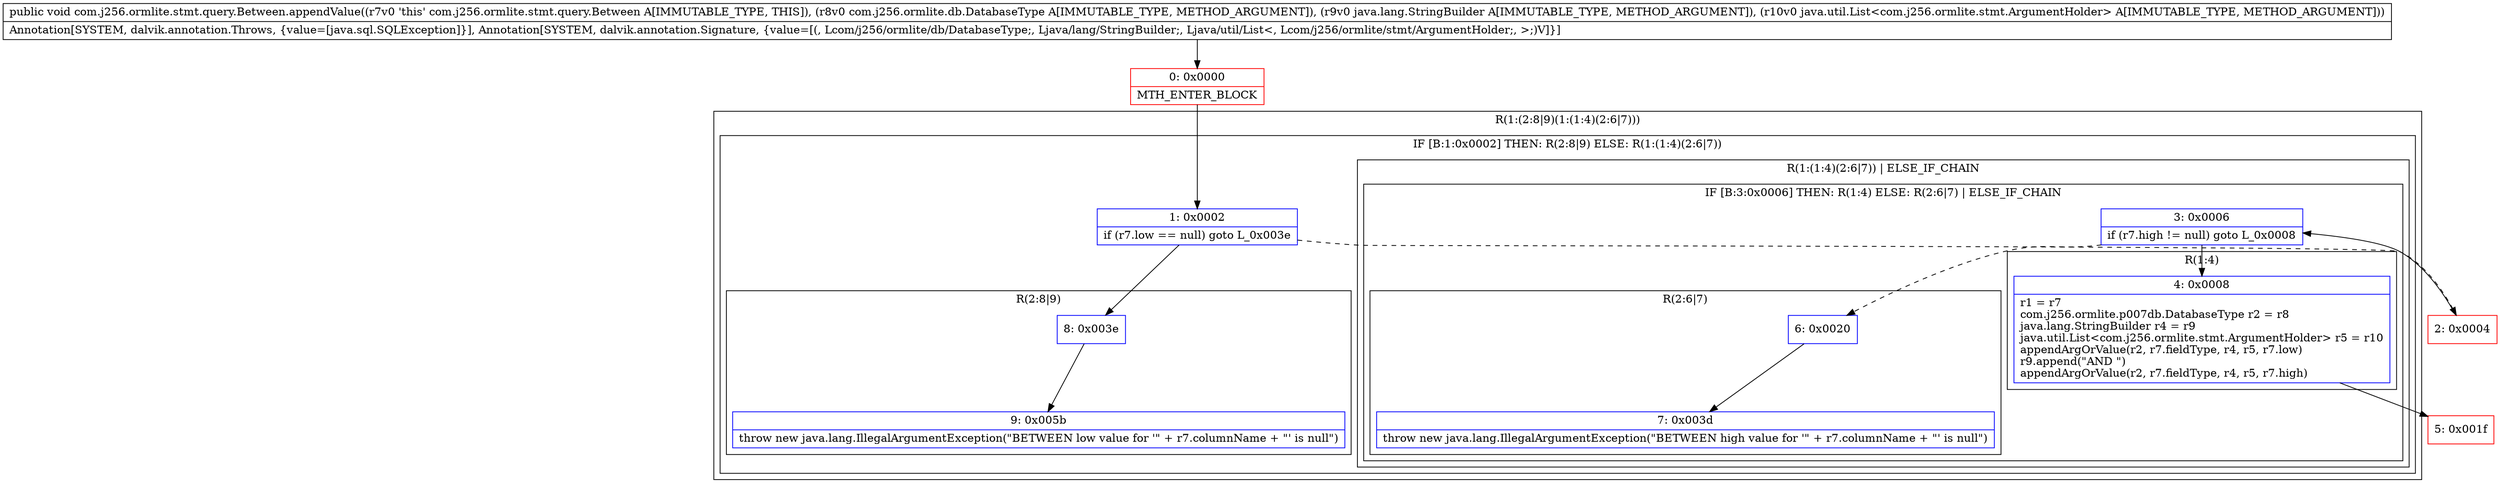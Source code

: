 digraph "CFG forcom.j256.ormlite.stmt.query.Between.appendValue(Lcom\/j256\/ormlite\/db\/DatabaseType;Ljava\/lang\/StringBuilder;Ljava\/util\/List;)V" {
subgraph cluster_Region_75797967 {
label = "R(1:(2:8|9)(1:(1:4)(2:6|7)))";
node [shape=record,color=blue];
subgraph cluster_IfRegion_651593284 {
label = "IF [B:1:0x0002] THEN: R(2:8|9) ELSE: R(1:(1:4)(2:6|7))";
node [shape=record,color=blue];
Node_1 [shape=record,label="{1\:\ 0x0002|if (r7.low == null) goto L_0x003e\l}"];
subgraph cluster_Region_1289743463 {
label = "R(2:8|9)";
node [shape=record,color=blue];
Node_8 [shape=record,label="{8\:\ 0x003e}"];
Node_9 [shape=record,label="{9\:\ 0x005b|throw new java.lang.IllegalArgumentException(\"BETWEEN low value for '\" + r7.columnName + \"' is null\")\l}"];
}
subgraph cluster_Region_810299339 {
label = "R(1:(1:4)(2:6|7)) | ELSE_IF_CHAIN\l";
node [shape=record,color=blue];
subgraph cluster_IfRegion_281476832 {
label = "IF [B:3:0x0006] THEN: R(1:4) ELSE: R(2:6|7) | ELSE_IF_CHAIN\l";
node [shape=record,color=blue];
Node_3 [shape=record,label="{3\:\ 0x0006|if (r7.high != null) goto L_0x0008\l}"];
subgraph cluster_Region_1133527631 {
label = "R(1:4)";
node [shape=record,color=blue];
Node_4 [shape=record,label="{4\:\ 0x0008|r1 = r7\lcom.j256.ormlite.p007db.DatabaseType r2 = r8\ljava.lang.StringBuilder r4 = r9\ljava.util.List\<com.j256.ormlite.stmt.ArgumentHolder\> r5 = r10\lappendArgOrValue(r2, r7.fieldType, r4, r5, r7.low)\lr9.append(\"AND \")\lappendArgOrValue(r2, r7.fieldType, r4, r5, r7.high)\l}"];
}
subgraph cluster_Region_36748826 {
label = "R(2:6|7)";
node [shape=record,color=blue];
Node_6 [shape=record,label="{6\:\ 0x0020}"];
Node_7 [shape=record,label="{7\:\ 0x003d|throw new java.lang.IllegalArgumentException(\"BETWEEN high value for '\" + r7.columnName + \"' is null\")\l}"];
}
}
}
}
}
Node_0 [shape=record,color=red,label="{0\:\ 0x0000|MTH_ENTER_BLOCK\l}"];
Node_2 [shape=record,color=red,label="{2\:\ 0x0004}"];
Node_5 [shape=record,color=red,label="{5\:\ 0x001f}"];
MethodNode[shape=record,label="{public void com.j256.ormlite.stmt.query.Between.appendValue((r7v0 'this' com.j256.ormlite.stmt.query.Between A[IMMUTABLE_TYPE, THIS]), (r8v0 com.j256.ormlite.db.DatabaseType A[IMMUTABLE_TYPE, METHOD_ARGUMENT]), (r9v0 java.lang.StringBuilder A[IMMUTABLE_TYPE, METHOD_ARGUMENT]), (r10v0 java.util.List\<com.j256.ormlite.stmt.ArgumentHolder\> A[IMMUTABLE_TYPE, METHOD_ARGUMENT]))  | Annotation[SYSTEM, dalvik.annotation.Throws, \{value=[java.sql.SQLException]\}], Annotation[SYSTEM, dalvik.annotation.Signature, \{value=[(, Lcom\/j256\/ormlite\/db\/DatabaseType;, Ljava\/lang\/StringBuilder;, Ljava\/util\/List\<, Lcom\/j256\/ormlite\/stmt\/ArgumentHolder;, \>;)V]\}]\l}"];
MethodNode -> Node_0;
Node_1 -> Node_2[style=dashed];
Node_1 -> Node_8;
Node_8 -> Node_9;
Node_3 -> Node_4;
Node_3 -> Node_6[style=dashed];
Node_4 -> Node_5;
Node_6 -> Node_7;
Node_0 -> Node_1;
Node_2 -> Node_3;
}

